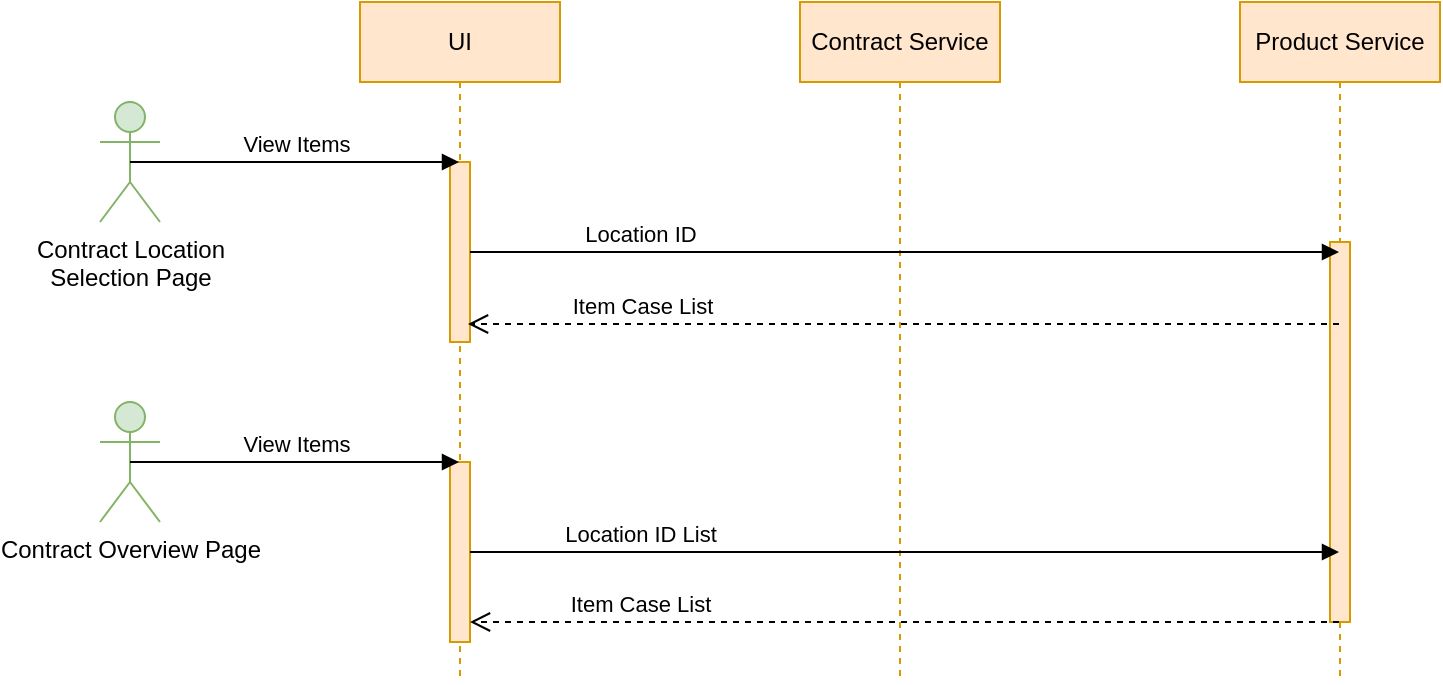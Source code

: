<mxfile version="14.7.10" type="github">
  <diagram id="5JaN1CiCvEepgImw7LRu" name="Page-1">
    <mxGraphModel dx="1422" dy="882" grid="1" gridSize="10" guides="1" tooltips="1" connect="1" arrows="1" fold="1" page="1" pageScale="1" pageWidth="827" pageHeight="1169" math="0" shadow="0">
      <root>
        <mxCell id="0" />
        <mxCell id="1" parent="0" />
        <mxCell id="wDC4hqzQodUpksadTZJr-20" value="Contract Service" style="shape=umlLifeline;perimeter=lifelinePerimeter;whiteSpace=wrap;html=1;container=1;collapsible=0;recursiveResize=0;outlineConnect=0;fillColor=#ffe6cc;strokeColor=#d79b00;" parent="1" vertex="1">
          <mxGeometry x="429" y="40" width="100" height="340" as="geometry" />
        </mxCell>
        <mxCell id="wDC4hqzQodUpksadTZJr-1" value="UI" style="shape=umlLifeline;perimeter=lifelinePerimeter;whiteSpace=wrap;html=1;container=1;collapsible=0;recursiveResize=0;outlineConnect=0;fillColor=#ffe6cc;strokeColor=#d79b00;" parent="1" vertex="1">
          <mxGeometry x="209" y="40" width="100" height="340" as="geometry" />
        </mxCell>
        <mxCell id="wDC4hqzQodUpksadTZJr-4" value="" style="html=1;points=[];perimeter=orthogonalPerimeter;fillColor=#ffe6cc;strokeColor=#d79b00;" parent="wDC4hqzQodUpksadTZJr-1" vertex="1">
          <mxGeometry x="45" y="80" width="10" height="90" as="geometry" />
        </mxCell>
        <mxCell id="wDC4hqzQodUpksadTZJr-3" value="Product Service" style="shape=umlLifeline;perimeter=lifelinePerimeter;whiteSpace=wrap;html=1;container=1;collapsible=0;recursiveResize=0;outlineConnect=0;fillColor=#ffe6cc;strokeColor=#d79b00;" parent="1" vertex="1">
          <mxGeometry x="649" y="40" width="100" height="340" as="geometry" />
        </mxCell>
        <mxCell id="wDC4hqzQodUpksadTZJr-8" value="" style="html=1;points=[];perimeter=orthogonalPerimeter;fillColor=#ffe6cc;strokeColor=#d79b00;" parent="wDC4hqzQodUpksadTZJr-3" vertex="1">
          <mxGeometry x="45" y="120" width="10" height="190" as="geometry" />
        </mxCell>
        <mxCell id="wDC4hqzQodUpksadTZJr-10" value="Location ID" style="html=1;verticalAlign=bottom;endArrow=block;" parent="1" source="wDC4hqzQodUpksadTZJr-4" edge="1">
          <mxGeometry x="-0.609" width="80" relative="1" as="geometry">
            <mxPoint x="259" y="136" as="sourcePoint" />
            <mxPoint x="698.5" y="165" as="targetPoint" />
            <mxPoint as="offset" />
          </mxGeometry>
        </mxCell>
        <mxCell id="wDC4hqzQodUpksadTZJr-11" value="Item Case List" style="html=1;verticalAlign=bottom;endArrow=open;dashed=1;endSize=8;" parent="1" edge="1">
          <mxGeometry x="0.605" relative="1" as="geometry">
            <mxPoint x="698.5" y="201" as="sourcePoint" />
            <mxPoint x="263" y="201" as="targetPoint" />
            <mxPoint x="1" as="offset" />
          </mxGeometry>
        </mxCell>
        <mxCell id="wDC4hqzQodUpksadTZJr-12" value="Contract Location&lt;br&gt;Selection Page" style="shape=umlActor;verticalLabelPosition=bottom;verticalAlign=top;html=1;fillColor=#d5e8d4;strokeColor=#82b366;" parent="1" vertex="1">
          <mxGeometry x="79" y="90" width="30" height="60" as="geometry" />
        </mxCell>
        <mxCell id="wDC4hqzQodUpksadTZJr-13" value="View Items" style="html=1;verticalAlign=bottom;endArrow=block;exitX=0.5;exitY=0.5;exitDx=0;exitDy=0;exitPerimeter=0;" parent="1" source="wDC4hqzQodUpksadTZJr-12" edge="1">
          <mxGeometry width="80" relative="1" as="geometry">
            <mxPoint x="149" y="120" as="sourcePoint" />
            <mxPoint x="258.5" y="120" as="targetPoint" />
          </mxGeometry>
        </mxCell>
        <mxCell id="wDC4hqzQodUpksadTZJr-14" value="" style="html=1;points=[];perimeter=orthogonalPerimeter;fillColor=#ffe6cc;strokeColor=#d79b00;" parent="1" vertex="1">
          <mxGeometry x="254" y="270" width="10" height="90" as="geometry" />
        </mxCell>
        <mxCell id="wDC4hqzQodUpksadTZJr-15" value="Contract Overview Page" style="shape=umlActor;verticalLabelPosition=bottom;verticalAlign=top;html=1;fillColor=#d5e8d4;strokeColor=#82b366;" parent="1" vertex="1">
          <mxGeometry x="79" y="240" width="30" height="60" as="geometry" />
        </mxCell>
        <mxCell id="wDC4hqzQodUpksadTZJr-16" value="View Items" style="html=1;verticalAlign=bottom;endArrow=block;exitX=0.5;exitY=0.5;exitDx=0;exitDy=0;exitPerimeter=0;" parent="1" source="wDC4hqzQodUpksadTZJr-15" edge="1">
          <mxGeometry width="80" relative="1" as="geometry">
            <mxPoint x="149" y="270" as="sourcePoint" />
            <mxPoint x="258.5" y="270" as="targetPoint" />
          </mxGeometry>
        </mxCell>
        <mxCell id="wDC4hqzQodUpksadTZJr-18" value="Location ID List" style="html=1;verticalAlign=bottom;endArrow=block;" parent="1" source="wDC4hqzQodUpksadTZJr-14" edge="1">
          <mxGeometry x="-0.609" width="80" relative="1" as="geometry">
            <mxPoint x="265" y="285.47" as="sourcePoint" />
            <mxPoint x="698.5" y="315" as="targetPoint" />
            <mxPoint as="offset" />
          </mxGeometry>
        </mxCell>
        <mxCell id="wDC4hqzQodUpksadTZJr-19" value="Item Case List" style="html=1;verticalAlign=bottom;endArrow=open;dashed=1;endSize=8;" parent="1" edge="1">
          <mxGeometry x="0.609" relative="1" as="geometry">
            <mxPoint x="698.5" y="350" as="sourcePoint" />
            <mxPoint x="264" y="350" as="targetPoint" />
            <mxPoint as="offset" />
          </mxGeometry>
        </mxCell>
      </root>
    </mxGraphModel>
  </diagram>
</mxfile>

